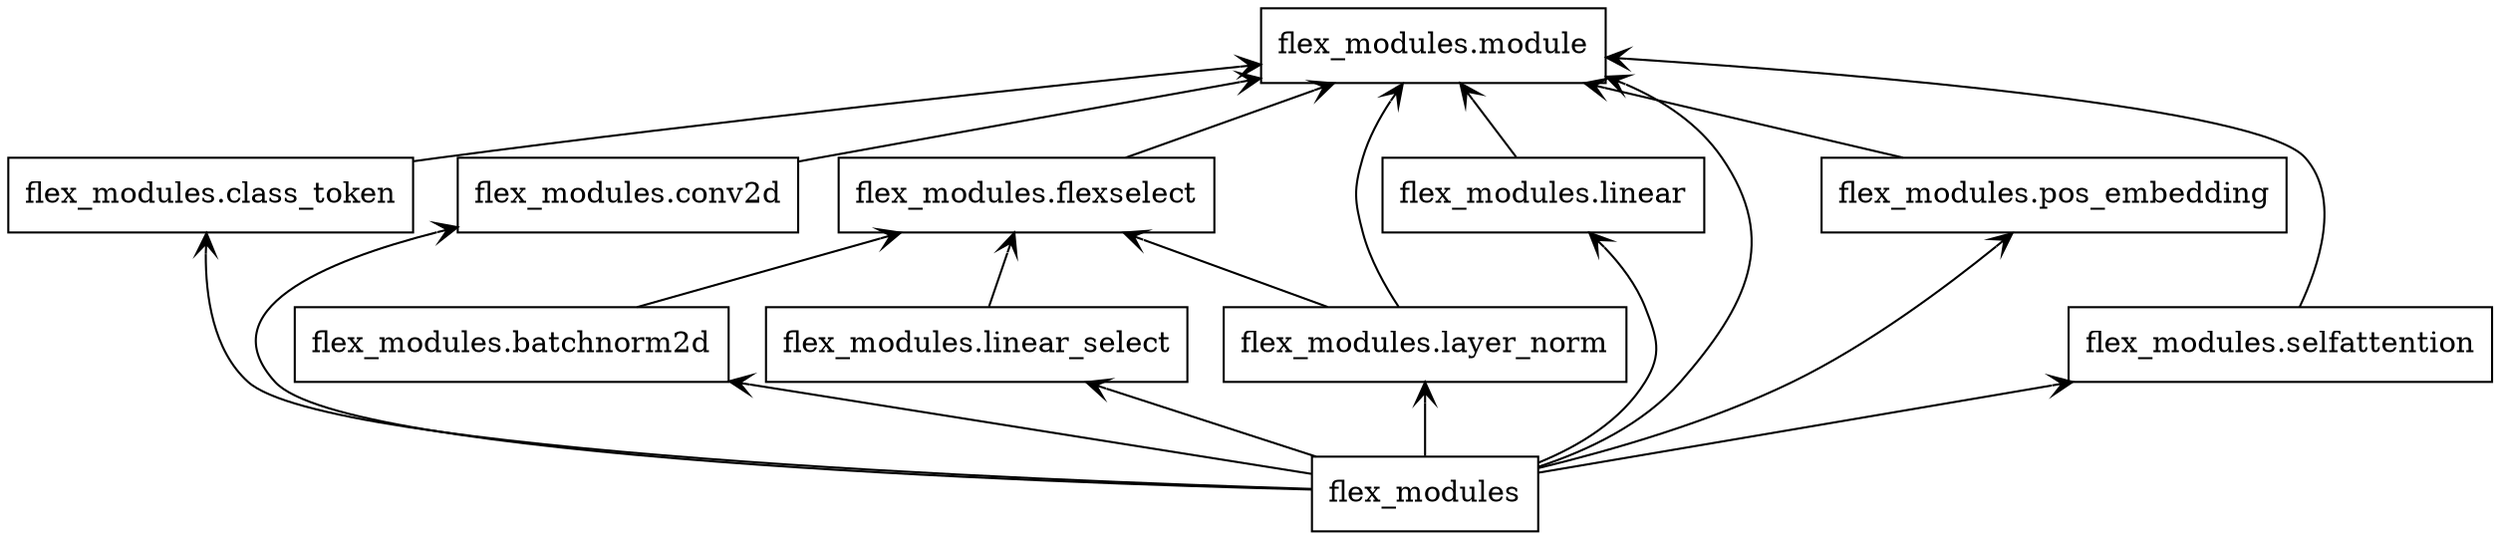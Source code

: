 digraph "packages" {
rankdir=BT
charset="utf-8"
"flex_modules" [color="black", label=<flex_modules>, shape="box", style="solid"];
"flex_modules.batchnorm2d" [color="black", label=<flex_modules.batchnorm2d>, shape="box", style="solid"];
"flex_modules.class_token" [color="black", label=<flex_modules.class_token>, shape="box", style="solid"];
"flex_modules.conv2d" [color="black", label=<flex_modules.conv2d>, shape="box", style="solid"];
"flex_modules.flexselect" [color="black", label=<flex_modules.flexselect>, shape="box", style="solid"];
"flex_modules.layer_norm" [color="black", label=<flex_modules.layer_norm>, shape="box", style="solid"];
"flex_modules.linear" [color="black", label=<flex_modules.linear>, shape="box", style="solid"];
"flex_modules.linear_select" [color="black", label=<flex_modules.linear_select>, shape="box", style="solid"];
"flex_modules.module" [color="black", label=<flex_modules.module>, shape="box", style="solid"];
"flex_modules.pos_embedding" [color="black", label=<flex_modules.pos_embedding>, shape="box", style="solid"];
"flex_modules.selfattention" [color="black", label=<flex_modules.selfattention>, shape="box", style="solid"];
"flex_modules" -> "flex_modules.batchnorm2d" [arrowhead="open", arrowtail="none"];
"flex_modules" -> "flex_modules.class_token" [arrowhead="open", arrowtail="none"];
"flex_modules" -> "flex_modules.conv2d" [arrowhead="open", arrowtail="none"];
"flex_modules" -> "flex_modules.layer_norm" [arrowhead="open", arrowtail="none"];
"flex_modules" -> "flex_modules.linear" [arrowhead="open", arrowtail="none"];
"flex_modules" -> "flex_modules.linear_select" [arrowhead="open", arrowtail="none"];
"flex_modules" -> "flex_modules.module" [arrowhead="open", arrowtail="none"];
"flex_modules" -> "flex_modules.pos_embedding" [arrowhead="open", arrowtail="none"];
"flex_modules" -> "flex_modules.selfattention" [arrowhead="open", arrowtail="none"];
"flex_modules.batchnorm2d" -> "flex_modules.flexselect" [arrowhead="open", arrowtail="none"];
"flex_modules.class_token" -> "flex_modules.module" [arrowhead="open", arrowtail="none"];
"flex_modules.conv2d" -> "flex_modules.module" [arrowhead="open", arrowtail="none"];
"flex_modules.flexselect" -> "flex_modules.module" [arrowhead="open", arrowtail="none"];
"flex_modules.layer_norm" -> "flex_modules.flexselect" [arrowhead="open", arrowtail="none"];
"flex_modules.layer_norm" -> "flex_modules.module" [arrowhead="open", arrowtail="none"];
"flex_modules.linear" -> "flex_modules.module" [arrowhead="open", arrowtail="none"];
"flex_modules.linear_select" -> "flex_modules.flexselect" [arrowhead="open", arrowtail="none"];
"flex_modules.pos_embedding" -> "flex_modules.module" [arrowhead="open", arrowtail="none"];
"flex_modules.selfattention" -> "flex_modules.module" [arrowhead="open", arrowtail="none"];
}
